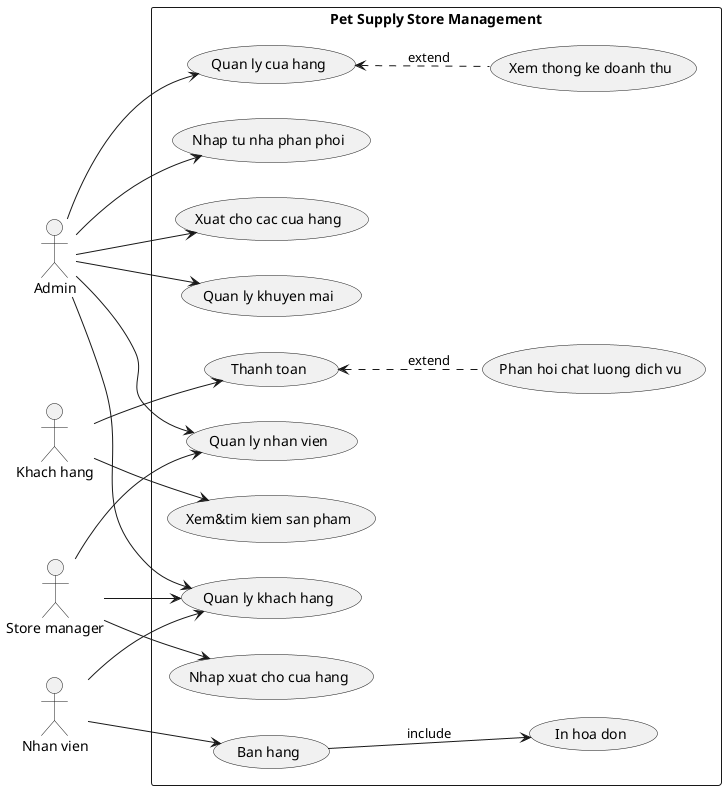 @startuml
@startuml Overview
left to right direction

actor "Admin" as ad
actor "Khach hang" as kh 
actor "Store manager" as sm
actor "Nhan vien" as nv 


rectangle "Pet Supply Store Management" {
  usecase "Nhap tu nha phan phoi" as UC1
  usecase "Xuat cho cac cua hang" as UC2
  usecase "Quan ly nhan vien" as UC3
  usecase "Quan ly khach hang" as UC4
  usecase "Quan ly khuyen mai" as UC5
  usecase "Quan ly cua hang" as UC6
  usecase "Thanh toan" as UC7
  usecase "Xem&tim kiem san pham" as UC8
  usecase "Phan hoi chat luong dich vu" as UC9
  usecase "Nhap xuat cho cua hang" as UC10
  usecase "Ban hang" as UC11
  usecase "In hoa don" as UC12
  usecase "Xem thong ke doanh thu" as UC13
}

ad --> UC1
ad --> UC2
ad --> UC3
ad --> UC4
ad --> UC5
ad --> UC6
UC6 <.. UC13 : extend

kh --> UC7
kh --> UC8
UC7 <.. UC9 : extend

sm --> UC10
sm --> UC3
sm --> UC4

nv --> UC4
nv --> UC11
UC11 --> UC12 : include


@enduml